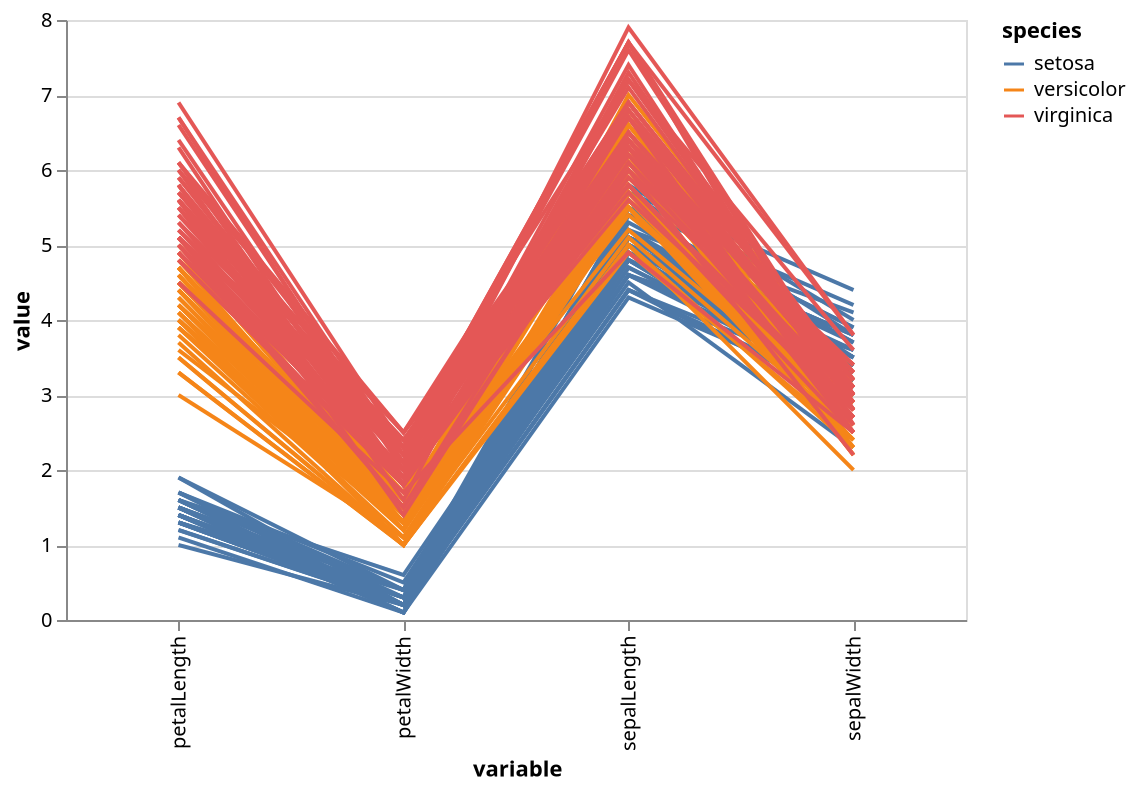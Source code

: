{"mark": "line", "encoding": {"color": {"field": "species", "type": "nominal"}, "detail": {"field": "index", "type": "quantitative"}, "x": {"field": "variable", "type": "nominal"}, "y": {"field": "value", "type": "quantitative"}}, "$schema": "https://vega.github.io/schema/vega-lite/v2.json", "width": 450, "height": 300, "selection": {"grid": {"type": "interval", "bind": "scales"}}, "data": {"values": [{"index": 0, "species": "setosa", "variable": "petalLength", "value": 1.4}, {"index": 1, "species": "setosa", "variable": "petalLength", "value": 1.4}, {"index": 2, "species": "setosa", "variable": "petalLength", "value": 1.3}, {"index": 3, "species": "setosa", "variable": "petalLength", "value": 1.5}, {"index": 4, "species": "setosa", "variable": "petalLength", "value": 1.4}, {"index": 5, "species": "setosa", "variable": "petalLength", "value": 1.7000000000000002}, {"index": 6, "species": "setosa", "variable": "petalLength", "value": 1.4}, {"index": 7, "species": "setosa", "variable": "petalLength", "value": 1.5}, {"index": 8, "species": "setosa", "variable": "petalLength", "value": 1.4}, {"index": 9, "species": "setosa", "variable": "petalLength", "value": 1.5}, {"index": 10, "species": "setosa", "variable": "petalLength", "value": 1.5}, {"index": 11, "species": "setosa", "variable": "petalLength", "value": 1.6}, {"index": 12, "species": "setosa", "variable": "petalLength", "value": 1.4}, {"index": 13, "species": "setosa", "variable": "petalLength", "value": 1.1}, {"index": 14, "species": "setosa", "variable": "petalLength", "value": 1.2}, {"index": 15, "species": "setosa", "variable": "petalLength", "value": 1.5}, {"index": 16, "species": "setosa", "variable": "petalLength", "value": 1.3}, {"index": 17, "species": "setosa", "variable": "petalLength", "value": 1.4}, {"index": 18, "species": "setosa", "variable": "petalLength", "value": 1.7000000000000002}, {"index": 19, "species": "setosa", "variable": "petalLength", "value": 1.5}, {"index": 20, "species": "setosa", "variable": "petalLength", "value": 1.7000000000000002}, {"index": 21, "species": "setosa", "variable": "petalLength", "value": 1.5}, {"index": 22, "species": "setosa", "variable": "petalLength", "value": 1.0}, {"index": 23, "species": "setosa", "variable": "petalLength", "value": 1.7000000000000002}, {"index": 24, "species": "setosa", "variable": "petalLength", "value": 1.9}, {"index": 25, "species": "setosa", "variable": "petalLength", "value": 1.6}, {"index": 26, "species": "setosa", "variable": "petalLength", "value": 1.6}, {"index": 27, "species": "setosa", "variable": "petalLength", "value": 1.5}, {"index": 28, "species": "setosa", "variable": "petalLength", "value": 1.4}, {"index": 29, "species": "setosa", "variable": "petalLength", "value": 1.6}, {"index": 30, "species": "setosa", "variable": "petalLength", "value": 1.6}, {"index": 31, "species": "setosa", "variable": "petalLength", "value": 1.5}, {"index": 32, "species": "setosa", "variable": "petalLength", "value": 1.5}, {"index": 33, "species": "setosa", "variable": "petalLength", "value": 1.4}, {"index": 34, "species": "setosa", "variable": "petalLength", "value": 1.5}, {"index": 35, "species": "setosa", "variable": "petalLength", "value": 1.2}, {"index": 36, "species": "setosa", "variable": "petalLength", "value": 1.3}, {"index": 37, "species": "setosa", "variable": "petalLength", "value": 1.4}, {"index": 38, "species": "setosa", "variable": "petalLength", "value": 1.3}, {"index": 39, "species": "setosa", "variable": "petalLength", "value": 1.5}, {"index": 40, "species": "setosa", "variable": "petalLength", "value": 1.3}, {"index": 41, "species": "setosa", "variable": "petalLength", "value": 1.3}, {"index": 42, "species": "setosa", "variable": "petalLength", "value": 1.3}, {"index": 43, "species": "setosa", "variable": "petalLength", "value": 1.6}, {"index": 44, "species": "setosa", "variable": "petalLength", "value": 1.9}, {"index": 45, "species": "setosa", "variable": "petalLength", "value": 1.4}, {"index": 46, "species": "setosa", "variable": "petalLength", "value": 1.6}, {"index": 47, "species": "setosa", "variable": "petalLength", "value": 1.4}, {"index": 48, "species": "setosa", "variable": "petalLength", "value": 1.5}, {"index": 49, "species": "setosa", "variable": "petalLength", "value": 1.4}, {"index": 50, "species": "versicolor", "variable": "petalLength", "value": 4.7}, {"index": 51, "species": "versicolor", "variable": "petalLength", "value": 4.5}, {"index": 52, "species": "versicolor", "variable": "petalLength", "value": 4.9}, {"index": 53, "species": "versicolor", "variable": "petalLength", "value": 4.0}, {"index": 54, "species": "versicolor", "variable": "petalLength", "value": 4.6}, {"index": 55, "species": "versicolor", "variable": "petalLength", "value": 4.5}, {"index": 56, "species": "versicolor", "variable": "petalLength", "value": 4.7}, {"index": 57, "species": "versicolor", "variable": "petalLength", "value": 3.3}, {"index": 58, "species": "versicolor", "variable": "petalLength", "value": 4.6}, {"index": 59, "species": "versicolor", "variable": "petalLength", "value": 3.9}, {"index": 60, "species": "versicolor", "variable": "petalLength", "value": 3.5}, {"index": 61, "species": "versicolor", "variable": "petalLength", "value": 4.2}, {"index": 62, "species": "versicolor", "variable": "petalLength", "value": 4.0}, {"index": 63, "species": "versicolor", "variable": "petalLength", "value": 4.7}, {"index": 64, "species": "versicolor", "variable": "petalLength", "value": 3.6}, {"index": 65, "species": "versicolor", "variable": "petalLength", "value": 4.4}, {"index": 66, "species": "versicolor", "variable": "petalLength", "value": 4.5}, {"index": 67, "species": "versicolor", "variable": "petalLength", "value": 4.1}, {"index": 68, "species": "versicolor", "variable": "petalLength", "value": 4.5}, {"index": 69, "species": "versicolor", "variable": "petalLength", "value": 3.9}, {"index": 70, "species": "versicolor", "variable": "petalLength", "value": 4.8}, {"index": 71, "species": "versicolor", "variable": "petalLength", "value": 4.0}, {"index": 72, "species": "versicolor", "variable": "petalLength", "value": 4.9}, {"index": 73, "species": "versicolor", "variable": "petalLength", "value": 4.7}, {"index": 74, "species": "versicolor", "variable": "petalLength", "value": 4.3}, {"index": 75, "species": "versicolor", "variable": "petalLength", "value": 4.4}, {"index": 76, "species": "versicolor", "variable": "petalLength", "value": 4.8}, {"index": 77, "species": "versicolor", "variable": "petalLength", "value": 5.0}, {"index": 78, "species": "versicolor", "variable": "petalLength", "value": 4.5}, {"index": 79, "species": "versicolor", "variable": "petalLength", "value": 3.5}, {"index": 80, "species": "versicolor", "variable": "petalLength", "value": 3.8}, {"index": 81, "species": "versicolor", "variable": "petalLength", "value": 3.7}, {"index": 82, "species": "versicolor", "variable": "petalLength", "value": 3.9}, {"index": 83, "species": "versicolor", "variable": "petalLength", "value": 5.1}, {"index": 84, "species": "versicolor", "variable": "petalLength", "value": 4.5}, {"index": 85, "species": "versicolor", "variable": "petalLength", "value": 4.5}, {"index": 86, "species": "versicolor", "variable": "petalLength", "value": 4.7}, {"index": 87, "species": "versicolor", "variable": "petalLength", "value": 4.4}, {"index": 88, "species": "versicolor", "variable": "petalLength", "value": 4.1}, {"index": 89, "species": "versicolor", "variable": "petalLength", "value": 4.0}, {"index": 90, "species": "versicolor", "variable": "petalLength", "value": 4.4}, {"index": 91, "species": "versicolor", "variable": "petalLength", "value": 4.6}, {"index": 92, "species": "versicolor", "variable": "petalLength", "value": 4.0}, {"index": 93, "species": "versicolor", "variable": "petalLength", "value": 3.3}, {"index": 94, "species": "versicolor", "variable": "petalLength", "value": 4.2}, {"index": 95, "species": "versicolor", "variable": "petalLength", "value": 4.2}, {"index": 96, "species": "versicolor", "variable": "petalLength", "value": 4.2}, {"index": 97, "species": "versicolor", "variable": "petalLength", "value": 4.3}, {"index": 98, "species": "versicolor", "variable": "petalLength", "value": 3.0}, {"index": 99, "species": "versicolor", "variable": "petalLength", "value": 4.1}, {"index": 100, "species": "virginica", "variable": "petalLength", "value": 6.0}, {"index": 101, "species": "virginica", "variable": "petalLength", "value": 5.1}, {"index": 102, "species": "virginica", "variable": "petalLength", "value": 5.9}, {"index": 103, "species": "virginica", "variable": "petalLength", "value": 5.6}, {"index": 104, "species": "virginica", "variable": "petalLength", "value": 5.8}, {"index": 105, "species": "virginica", "variable": "petalLength", "value": 6.6}, {"index": 106, "species": "virginica", "variable": "petalLength", "value": 4.5}, {"index": 107, "species": "virginica", "variable": "petalLength", "value": 6.3}, {"index": 108, "species": "virginica", "variable": "petalLength", "value": 5.8}, {"index": 109, "species": "virginica", "variable": "petalLength", "value": 6.1}, {"index": 110, "species": "virginica", "variable": "petalLength", "value": 5.1}, {"index": 111, "species": "virginica", "variable": "petalLength", "value": 5.3}, {"index": 112, "species": "virginica", "variable": "petalLength", "value": 5.5}, {"index": 113, "species": "virginica", "variable": "petalLength", "value": 5.0}, {"index": 114, "species": "virginica", "variable": "petalLength", "value": 5.1}, {"index": 115, "species": "virginica", "variable": "petalLength", "value": 5.3}, {"index": 116, "species": "virginica", "variable": "petalLength", "value": 5.5}, {"index": 117, "species": "virginica", "variable": "petalLength", "value": 6.7}, {"index": 118, "species": "virginica", "variable": "petalLength", "value": 6.9}, {"index": 119, "species": "virginica", "variable": "petalLength", "value": 5.0}, {"index": 120, "species": "virginica", "variable": "petalLength", "value": 5.7}, {"index": 121, "species": "virginica", "variable": "petalLength", "value": 4.9}, {"index": 122, "species": "virginica", "variable": "petalLength", "value": 6.7}, {"index": 123, "species": "virginica", "variable": "petalLength", "value": 4.9}, {"index": 124, "species": "virginica", "variable": "petalLength", "value": 5.7}, {"index": 125, "species": "virginica", "variable": "petalLength", "value": 6.0}, {"index": 126, "species": "virginica", "variable": "petalLength", "value": 4.8}, {"index": 127, "species": "virginica", "variable": "petalLength", "value": 4.9}, {"index": 128, "species": "virginica", "variable": "petalLength", "value": 5.6}, {"index": 129, "species": "virginica", "variable": "petalLength", "value": 5.8}, {"index": 130, "species": "virginica", "variable": "petalLength", "value": 6.1}, {"index": 131, "species": "virginica", "variable": "petalLength", "value": 6.4}, {"index": 132, "species": "virginica", "variable": "petalLength", "value": 5.6}, {"index": 133, "species": "virginica", "variable": "petalLength", "value": 5.1}, {"index": 134, "species": "virginica", "variable": "petalLength", "value": 5.6}, {"index": 135, "species": "virginica", "variable": "petalLength", "value": 6.1}, {"index": 136, "species": "virginica", "variable": "petalLength", "value": 5.6}, {"index": 137, "species": "virginica", "variable": "petalLength", "value": 5.5}, {"index": 138, "species": "virginica", "variable": "petalLength", "value": 4.8}, {"index": 139, "species": "virginica", "variable": "petalLength", "value": 5.4}, {"index": 140, "species": "virginica", "variable": "petalLength", "value": 5.6}, {"index": 141, "species": "virginica", "variable": "petalLength", "value": 5.1}, {"index": 142, "species": "virginica", "variable": "petalLength", "value": 5.1}, {"index": 143, "species": "virginica", "variable": "petalLength", "value": 5.9}, {"index": 144, "species": "virginica", "variable": "petalLength", "value": 5.7}, {"index": 145, "species": "virginica", "variable": "petalLength", "value": 5.2}, {"index": 146, "species": "virginica", "variable": "petalLength", "value": 5.0}, {"index": 147, "species": "virginica", "variable": "petalLength", "value": 5.2}, {"index": 148, "species": "virginica", "variable": "petalLength", "value": 5.4}, {"index": 149, "species": "virginica", "variable": "petalLength", "value": 5.1}, {"index": 0, "species": "setosa", "variable": "petalWidth", "value": 0.2}, {"index": 1, "species": "setosa", "variable": "petalWidth", "value": 0.2}, {"index": 2, "species": "setosa", "variable": "petalWidth", "value": 0.2}, {"index": 3, "species": "setosa", "variable": "petalWidth", "value": 0.2}, {"index": 4, "species": "setosa", "variable": "petalWidth", "value": 0.2}, {"index": 5, "species": "setosa", "variable": "petalWidth", "value": 0.4}, {"index": 6, "species": "setosa", "variable": "petalWidth", "value": 0.30000000000000004}, {"index": 7, "species": "setosa", "variable": "petalWidth", "value": 0.2}, {"index": 8, "species": "setosa", "variable": "petalWidth", "value": 0.2}, {"index": 9, "species": "setosa", "variable": "petalWidth", "value": 0.1}, {"index": 10, "species": "setosa", "variable": "petalWidth", "value": 0.2}, {"index": 11, "species": "setosa", "variable": "petalWidth", "value": 0.2}, {"index": 12, "species": "setosa", "variable": "petalWidth", "value": 0.1}, {"index": 13, "species": "setosa", "variable": "petalWidth", "value": 0.1}, {"index": 14, "species": "setosa", "variable": "petalWidth", "value": 0.2}, {"index": 15, "species": "setosa", "variable": "petalWidth", "value": 0.4}, {"index": 16, "species": "setosa", "variable": "petalWidth", "value": 0.4}, {"index": 17, "species": "setosa", "variable": "petalWidth", "value": 0.30000000000000004}, {"index": 18, "species": "setosa", "variable": "petalWidth", "value": 0.30000000000000004}, {"index": 19, "species": "setosa", "variable": "petalWidth", "value": 0.30000000000000004}, {"index": 20, "species": "setosa", "variable": "petalWidth", "value": 0.2}, {"index": 21, "species": "setosa", "variable": "petalWidth", "value": 0.4}, {"index": 22, "species": "setosa", "variable": "petalWidth", "value": 0.2}, {"index": 23, "species": "setosa", "variable": "petalWidth", "value": 0.5}, {"index": 24, "species": "setosa", "variable": "petalWidth", "value": 0.2}, {"index": 25, "species": "setosa", "variable": "petalWidth", "value": 0.2}, {"index": 26, "species": "setosa", "variable": "petalWidth", "value": 0.4}, {"index": 27, "species": "setosa", "variable": "petalWidth", "value": 0.2}, {"index": 28, "species": "setosa", "variable": "petalWidth", "value": 0.2}, {"index": 29, "species": "setosa", "variable": "petalWidth", "value": 0.2}, {"index": 30, "species": "setosa", "variable": "petalWidth", "value": 0.2}, {"index": 31, "species": "setosa", "variable": "petalWidth", "value": 0.4}, {"index": 32, "species": "setosa", "variable": "petalWidth", "value": 0.1}, {"index": 33, "species": "setosa", "variable": "petalWidth", "value": 0.2}, {"index": 34, "species": "setosa", "variable": "petalWidth", "value": 0.2}, {"index": 35, "species": "setosa", "variable": "petalWidth", "value": 0.2}, {"index": 36, "species": "setosa", "variable": "petalWidth", "value": 0.2}, {"index": 37, "species": "setosa", "variable": "petalWidth", "value": 0.1}, {"index": 38, "species": "setosa", "variable": "petalWidth", "value": 0.2}, {"index": 39, "species": "setosa", "variable": "petalWidth", "value": 0.2}, {"index": 40, "species": "setosa", "variable": "petalWidth", "value": 0.30000000000000004}, {"index": 41, "species": "setosa", "variable": "petalWidth", "value": 0.30000000000000004}, {"index": 42, "species": "setosa", "variable": "petalWidth", "value": 0.2}, {"index": 43, "species": "setosa", "variable": "petalWidth", "value": 0.6000000000000001}, {"index": 44, "species": "setosa", "variable": "petalWidth", "value": 0.4}, {"index": 45, "species": "setosa", "variable": "petalWidth", "value": 0.30000000000000004}, {"index": 46, "species": "setosa", "variable": "petalWidth", "value": 0.2}, {"index": 47, "species": "setosa", "variable": "petalWidth", "value": 0.2}, {"index": 48, "species": "setosa", "variable": "petalWidth", "value": 0.2}, {"index": 49, "species": "setosa", "variable": "petalWidth", "value": 0.2}, {"index": 50, "species": "versicolor", "variable": "petalWidth", "value": 1.4}, {"index": 51, "species": "versicolor", "variable": "petalWidth", "value": 1.5}, {"index": 52, "species": "versicolor", "variable": "petalWidth", "value": 1.5}, {"index": 53, "species": "versicolor", "variable": "petalWidth", "value": 1.3}, {"index": 54, "species": "versicolor", "variable": "petalWidth", "value": 1.5}, {"index": 55, "species": "versicolor", "variable": "petalWidth", "value": 1.3}, {"index": 56, "species": "versicolor", "variable": "petalWidth", "value": 1.6}, {"index": 57, "species": "versicolor", "variable": "petalWidth", "value": 1.0}, {"index": 58, "species": "versicolor", "variable": "petalWidth", "value": 1.3}, {"index": 59, "species": "versicolor", "variable": "petalWidth", "value": 1.4}, {"index": 60, "species": "versicolor", "variable": "petalWidth", "value": 1.0}, {"index": 61, "species": "versicolor", "variable": "petalWidth", "value": 1.5}, {"index": 62, "species": "versicolor", "variable": "petalWidth", "value": 1.0}, {"index": 63, "species": "versicolor", "variable": "petalWidth", "value": 1.4}, {"index": 64, "species": "versicolor", "variable": "petalWidth", "value": 1.3}, {"index": 65, "species": "versicolor", "variable": "petalWidth", "value": 1.4}, {"index": 66, "species": "versicolor", "variable": "petalWidth", "value": 1.5}, {"index": 67, "species": "versicolor", "variable": "petalWidth", "value": 1.0}, {"index": 68, "species": "versicolor", "variable": "petalWidth", "value": 1.5}, {"index": 69, "species": "versicolor", "variable": "petalWidth", "value": 1.1}, {"index": 70, "species": "versicolor", "variable": "petalWidth", "value": 1.8}, {"index": 71, "species": "versicolor", "variable": "petalWidth", "value": 1.3}, {"index": 72, "species": "versicolor", "variable": "petalWidth", "value": 1.5}, {"index": 73, "species": "versicolor", "variable": "petalWidth", "value": 1.2}, {"index": 74, "species": "versicolor", "variable": "petalWidth", "value": 1.3}, {"index": 75, "species": "versicolor", "variable": "petalWidth", "value": 1.4}, {"index": 76, "species": "versicolor", "variable": "petalWidth", "value": 1.4}, {"index": 77, "species": "versicolor", "variable": "petalWidth", "value": 1.7000000000000002}, {"index": 78, "species": "versicolor", "variable": "petalWidth", "value": 1.5}, {"index": 79, "species": "versicolor", "variable": "petalWidth", "value": 1.0}, {"index": 80, "species": "versicolor", "variable": "petalWidth", "value": 1.1}, {"index": 81, "species": "versicolor", "variable": "petalWidth", "value": 1.0}, {"index": 82, "species": "versicolor", "variable": "petalWidth", "value": 1.2}, {"index": 83, "species": "versicolor", "variable": "petalWidth", "value": 1.6}, {"index": 84, "species": "versicolor", "variable": "petalWidth", "value": 1.5}, {"index": 85, "species": "versicolor", "variable": "petalWidth", "value": 1.6}, {"index": 86, "species": "versicolor", "variable": "petalWidth", "value": 1.5}, {"index": 87, "species": "versicolor", "variable": "petalWidth", "value": 1.3}, {"index": 88, "species": "versicolor", "variable": "petalWidth", "value": 1.3}, {"index": 89, "species": "versicolor", "variable": "petalWidth", "value": 1.3}, {"index": 90, "species": "versicolor", "variable": "petalWidth", "value": 1.2}, {"index": 91, "species": "versicolor", "variable": "petalWidth", "value": 1.4}, {"index": 92, "species": "versicolor", "variable": "petalWidth", "value": 1.2}, {"index": 93, "species": "versicolor", "variable": "petalWidth", "value": 1.0}, {"index": 94, "species": "versicolor", "variable": "petalWidth", "value": 1.3}, {"index": 95, "species": "versicolor", "variable": "petalWidth", "value": 1.2}, {"index": 96, "species": "versicolor", "variable": "petalWidth", "value": 1.3}, {"index": 97, "species": "versicolor", "variable": "petalWidth", "value": 1.3}, {"index": 98, "species": "versicolor", "variable": "petalWidth", "value": 1.1}, {"index": 99, "species": "versicolor", "variable": "petalWidth", "value": 1.3}, {"index": 100, "species": "virginica", "variable": "petalWidth", "value": 2.5}, {"index": 101, "species": "virginica", "variable": "petalWidth", "value": 1.9}, {"index": 102, "species": "virginica", "variable": "petalWidth", "value": 2.1}, {"index": 103, "species": "virginica", "variable": "petalWidth", "value": 1.8}, {"index": 104, "species": "virginica", "variable": "petalWidth", "value": 2.2}, {"index": 105, "species": "virginica", "variable": "petalWidth", "value": 2.1}, {"index": 106, "species": "virginica", "variable": "petalWidth", "value": 1.7000000000000002}, {"index": 107, "species": "virginica", "variable": "petalWidth", "value": 1.8}, {"index": 108, "species": "virginica", "variable": "petalWidth", "value": 1.8}, {"index": 109, "species": "virginica", "variable": "petalWidth", "value": 2.5}, {"index": 110, "species": "virginica", "variable": "petalWidth", "value": 2.0}, {"index": 111, "species": "virginica", "variable": "petalWidth", "value": 1.9}, {"index": 112, "species": "virginica", "variable": "petalWidth", "value": 2.1}, {"index": 113, "species": "virginica", "variable": "petalWidth", "value": 2.0}, {"index": 114, "species": "virginica", "variable": "petalWidth", "value": 2.4}, {"index": 115, "species": "virginica", "variable": "petalWidth", "value": 2.3}, {"index": 116, "species": "virginica", "variable": "petalWidth", "value": 1.8}, {"index": 117, "species": "virginica", "variable": "petalWidth", "value": 2.2}, {"index": 118, "species": "virginica", "variable": "petalWidth", "value": 2.3}, {"index": 119, "species": "virginica", "variable": "petalWidth", "value": 1.5}, {"index": 120, "species": "virginica", "variable": "petalWidth", "value": 2.3}, {"index": 121, "species": "virginica", "variable": "petalWidth", "value": 2.0}, {"index": 122, "species": "virginica", "variable": "petalWidth", "value": 2.0}, {"index": 123, "species": "virginica", "variable": "petalWidth", "value": 1.8}, {"index": 124, "species": "virginica", "variable": "petalWidth", "value": 2.1}, {"index": 125, "species": "virginica", "variable": "petalWidth", "value": 1.8}, {"index": 126, "species": "virginica", "variable": "petalWidth", "value": 1.8}, {"index": 127, "species": "virginica", "variable": "petalWidth", "value": 1.8}, {"index": 128, "species": "virginica", "variable": "petalWidth", "value": 2.1}, {"index": 129, "species": "virginica", "variable": "petalWidth", "value": 1.6}, {"index": 130, "species": "virginica", "variable": "petalWidth", "value": 1.9}, {"index": 131, "species": "virginica", "variable": "petalWidth", "value": 2.0}, {"index": 132, "species": "virginica", "variable": "petalWidth", "value": 2.2}, {"index": 133, "species": "virginica", "variable": "petalWidth", "value": 1.5}, {"index": 134, "species": "virginica", "variable": "petalWidth", "value": 1.4}, {"index": 135, "species": "virginica", "variable": "petalWidth", "value": 2.3}, {"index": 136, "species": "virginica", "variable": "petalWidth", "value": 2.4}, {"index": 137, "species": "virginica", "variable": "petalWidth", "value": 1.8}, {"index": 138, "species": "virginica", "variable": "petalWidth", "value": 1.8}, {"index": 139, "species": "virginica", "variable": "petalWidth", "value": 2.1}, {"index": 140, "species": "virginica", "variable": "petalWidth", "value": 2.4}, {"index": 141, "species": "virginica", "variable": "petalWidth", "value": 2.3}, {"index": 142, "species": "virginica", "variable": "petalWidth", "value": 1.9}, {"index": 143, "species": "virginica", "variable": "petalWidth", "value": 2.3}, {"index": 144, "species": "virginica", "variable": "petalWidth", "value": 2.5}, {"index": 145, "species": "virginica", "variable": "petalWidth", "value": 2.3}, {"index": 146, "species": "virginica", "variable": "petalWidth", "value": 1.9}, {"index": 147, "species": "virginica", "variable": "petalWidth", "value": 2.0}, {"index": 148, "species": "virginica", "variable": "petalWidth", "value": 2.3}, {"index": 149, "species": "virginica", "variable": "petalWidth", "value": 1.8}, {"index": 0, "species": "setosa", "variable": "sepalLength", "value": 5.1}, {"index": 1, "species": "setosa", "variable": "sepalLength", "value": 4.9}, {"index": 2, "species": "setosa", "variable": "sepalLength", "value": 4.7}, {"index": 3, "species": "setosa", "variable": "sepalLength", "value": 4.6}, {"index": 4, "species": "setosa", "variable": "sepalLength", "value": 5.0}, {"index": 5, "species": "setosa", "variable": "sepalLength", "value": 5.4}, {"index": 6, "species": "setosa", "variable": "sepalLength", "value": 4.6}, {"index": 7, "species": "setosa", "variable": "sepalLength", "value": 5.0}, {"index": 8, "species": "setosa", "variable": "sepalLength", "value": 4.4}, {"index": 9, "species": "setosa", "variable": "sepalLength", "value": 4.9}, {"index": 10, "species": "setosa", "variable": "sepalLength", "value": 5.4}, {"index": 11, "species": "setosa", "variable": "sepalLength", "value": 4.8}, {"index": 12, "species": "setosa", "variable": "sepalLength", "value": 4.8}, {"index": 13, "species": "setosa", "variable": "sepalLength", "value": 4.3}, {"index": 14, "species": "setosa", "variable": "sepalLength", "value": 5.8}, {"index": 15, "species": "setosa", "variable": "sepalLength", "value": 5.7}, {"index": 16, "species": "setosa", "variable": "sepalLength", "value": 5.4}, {"index": 17, "species": "setosa", "variable": "sepalLength", "value": 5.1}, {"index": 18, "species": "setosa", "variable": "sepalLength", "value": 5.7}, {"index": 19, "species": "setosa", "variable": "sepalLength", "value": 5.1}, {"index": 20, "species": "setosa", "variable": "sepalLength", "value": 5.4}, {"index": 21, "species": "setosa", "variable": "sepalLength", "value": 5.1}, {"index": 22, "species": "setosa", "variable": "sepalLength", "value": 4.6}, {"index": 23, "species": "setosa", "variable": "sepalLength", "value": 5.1}, {"index": 24, "species": "setosa", "variable": "sepalLength", "value": 4.8}, {"index": 25, "species": "setosa", "variable": "sepalLength", "value": 5.0}, {"index": 26, "species": "setosa", "variable": "sepalLength", "value": 5.0}, {"index": 27, "species": "setosa", "variable": "sepalLength", "value": 5.2}, {"index": 28, "species": "setosa", "variable": "sepalLength", "value": 5.2}, {"index": 29, "species": "setosa", "variable": "sepalLength", "value": 4.7}, {"index": 30, "species": "setosa", "variable": "sepalLength", "value": 4.8}, {"index": 31, "species": "setosa", "variable": "sepalLength", "value": 5.4}, {"index": 32, "species": "setosa", "variable": "sepalLength", "value": 5.2}, {"index": 33, "species": "setosa", "variable": "sepalLength", "value": 5.5}, {"index": 34, "species": "setosa", "variable": "sepalLength", "value": 4.9}, {"index": 35, "species": "setosa", "variable": "sepalLength", "value": 5.0}, {"index": 36, "species": "setosa", "variable": "sepalLength", "value": 5.5}, {"index": 37, "species": "setosa", "variable": "sepalLength", "value": 4.9}, {"index": 38, "species": "setosa", "variable": "sepalLength", "value": 4.4}, {"index": 39, "species": "setosa", "variable": "sepalLength", "value": 5.1}, {"index": 40, "species": "setosa", "variable": "sepalLength", "value": 5.0}, {"index": 41, "species": "setosa", "variable": "sepalLength", "value": 4.5}, {"index": 42, "species": "setosa", "variable": "sepalLength", "value": 4.4}, {"index": 43, "species": "setosa", "variable": "sepalLength", "value": 5.0}, {"index": 44, "species": "setosa", "variable": "sepalLength", "value": 5.1}, {"index": 45, "species": "setosa", "variable": "sepalLength", "value": 4.8}, {"index": 46, "species": "setosa", "variable": "sepalLength", "value": 5.1}, {"index": 47, "species": "setosa", "variable": "sepalLength", "value": 4.6}, {"index": 48, "species": "setosa", "variable": "sepalLength", "value": 5.3}, {"index": 49, "species": "setosa", "variable": "sepalLength", "value": 5.0}, {"index": 50, "species": "versicolor", "variable": "sepalLength", "value": 7.0}, {"index": 51, "species": "versicolor", "variable": "sepalLength", "value": 6.4}, {"index": 52, "species": "versicolor", "variable": "sepalLength", "value": 6.9}, {"index": 53, "species": "versicolor", "variable": "sepalLength", "value": 5.5}, {"index": 54, "species": "versicolor", "variable": "sepalLength", "value": 6.5}, {"index": 55, "species": "versicolor", "variable": "sepalLength", "value": 5.7}, {"index": 56, "species": "versicolor", "variable": "sepalLength", "value": 6.3}, {"index": 57, "species": "versicolor", "variable": "sepalLength", "value": 4.9}, {"index": 58, "species": "versicolor", "variable": "sepalLength", "value": 6.6}, {"index": 59, "species": "versicolor", "variable": "sepalLength", "value": 5.2}, {"index": 60, "species": "versicolor", "variable": "sepalLength", "value": 5.0}, {"index": 61, "species": "versicolor", "variable": "sepalLength", "value": 5.9}, {"index": 62, "species": "versicolor", "variable": "sepalLength", "value": 6.0}, {"index": 63, "species": "versicolor", "variable": "sepalLength", "value": 6.1}, {"index": 64, "species": "versicolor", "variable": "sepalLength", "value": 5.6}, {"index": 65, "species": "versicolor", "variable": "sepalLength", "value": 6.7}, {"index": 66, "species": "versicolor", "variable": "sepalLength", "value": 5.6}, {"index": 67, "species": "versicolor", "variable": "sepalLength", "value": 5.8}, {"index": 68, "species": "versicolor", "variable": "sepalLength", "value": 6.2}, {"index": 69, "species": "versicolor", "variable": "sepalLength", "value": 5.6}, {"index": 70, "species": "versicolor", "variable": "sepalLength", "value": 5.9}, {"index": 71, "species": "versicolor", "variable": "sepalLength", "value": 6.1}, {"index": 72, "species": "versicolor", "variable": "sepalLength", "value": 6.3}, {"index": 73, "species": "versicolor", "variable": "sepalLength", "value": 6.1}, {"index": 74, "species": "versicolor", "variable": "sepalLength", "value": 6.4}, {"index": 75, "species": "versicolor", "variable": "sepalLength", "value": 6.6}, {"index": 76, "species": "versicolor", "variable": "sepalLength", "value": 6.8}, {"index": 77, "species": "versicolor", "variable": "sepalLength", "value": 6.7}, {"index": 78, "species": "versicolor", "variable": "sepalLength", "value": 6.0}, {"index": 79, "species": "versicolor", "variable": "sepalLength", "value": 5.7}, {"index": 80, "species": "versicolor", "variable": "sepalLength", "value": 5.5}, {"index": 81, "species": "versicolor", "variable": "sepalLength", "value": 5.5}, {"index": 82, "species": "versicolor", "variable": "sepalLength", "value": 5.8}, {"index": 83, "species": "versicolor", "variable": "sepalLength", "value": 6.0}, {"index": 84, "species": "versicolor", "variable": "sepalLength", "value": 5.4}, {"index": 85, "species": "versicolor", "variable": "sepalLength", "value": 6.0}, {"index": 86, "species": "versicolor", "variable": "sepalLength", "value": 6.7}, {"index": 87, "species": "versicolor", "variable": "sepalLength", "value": 6.3}, {"index": 88, "species": "versicolor", "variable": "sepalLength", "value": 5.6}, {"index": 89, "species": "versicolor", "variable": "sepalLength", "value": 5.5}, {"index": 90, "species": "versicolor", "variable": "sepalLength", "value": 5.5}, {"index": 91, "species": "versicolor", "variable": "sepalLength", "value": 6.1}, {"index": 92, "species": "versicolor", "variable": "sepalLength", "value": 5.8}, {"index": 93, "species": "versicolor", "variable": "sepalLength", "value": 5.0}, {"index": 94, "species": "versicolor", "variable": "sepalLength", "value": 5.6}, {"index": 95, "species": "versicolor", "variable": "sepalLength", "value": 5.7}, {"index": 96, "species": "versicolor", "variable": "sepalLength", "value": 5.7}, {"index": 97, "species": "versicolor", "variable": "sepalLength", "value": 6.2}, {"index": 98, "species": "versicolor", "variable": "sepalLength", "value": 5.1}, {"index": 99, "species": "versicolor", "variable": "sepalLength", "value": 5.7}, {"index": 100, "species": "virginica", "variable": "sepalLength", "value": 6.3}, {"index": 101, "species": "virginica", "variable": "sepalLength", "value": 5.8}, {"index": 102, "species": "virginica", "variable": "sepalLength", "value": 7.1}, {"index": 103, "species": "virginica", "variable": "sepalLength", "value": 6.3}, {"index": 104, "species": "virginica", "variable": "sepalLength", "value": 6.5}, {"index": 105, "species": "virginica", "variable": "sepalLength", "value": 7.6}, {"index": 106, "species": "virginica", "variable": "sepalLength", "value": 4.9}, {"index": 107, "species": "virginica", "variable": "sepalLength", "value": 7.3}, {"index": 108, "species": "virginica", "variable": "sepalLength", "value": 6.7}, {"index": 109, "species": "virginica", "variable": "sepalLength", "value": 7.2}, {"index": 110, "species": "virginica", "variable": "sepalLength", "value": 6.5}, {"index": 111, "species": "virginica", "variable": "sepalLength", "value": 6.4}, {"index": 112, "species": "virginica", "variable": "sepalLength", "value": 6.8}, {"index": 113, "species": "virginica", "variable": "sepalLength", "value": 5.7}, {"index": 114, "species": "virginica", "variable": "sepalLength", "value": 5.8}, {"index": 115, "species": "virginica", "variable": "sepalLength", "value": 6.4}, {"index": 116, "species": "virginica", "variable": "sepalLength", "value": 6.5}, {"index": 117, "species": "virginica", "variable": "sepalLength", "value": 7.7}, {"index": 118, "species": "virginica", "variable": "sepalLength", "value": 7.7}, {"index": 119, "species": "virginica", "variable": "sepalLength", "value": 6.0}, {"index": 120, "species": "virginica", "variable": "sepalLength", "value": 6.9}, {"index": 121, "species": "virginica", "variable": "sepalLength", "value": 5.6}, {"index": 122, "species": "virginica", "variable": "sepalLength", "value": 7.7}, {"index": 123, "species": "virginica", "variable": "sepalLength", "value": 6.3}, {"index": 124, "species": "virginica", "variable": "sepalLength", "value": 6.7}, {"index": 125, "species": "virginica", "variable": "sepalLength", "value": 7.2}, {"index": 126, "species": "virginica", "variable": "sepalLength", "value": 6.2}, {"index": 127, "species": "virginica", "variable": "sepalLength", "value": 6.1}, {"index": 128, "species": "virginica", "variable": "sepalLength", "value": 6.4}, {"index": 129, "species": "virginica", "variable": "sepalLength", "value": 7.2}, {"index": 130, "species": "virginica", "variable": "sepalLength", "value": 7.4}, {"index": 131, "species": "virginica", "variable": "sepalLength", "value": 7.9}, {"index": 132, "species": "virginica", "variable": "sepalLength", "value": 6.4}, {"index": 133, "species": "virginica", "variable": "sepalLength", "value": 6.3}, {"index": 134, "species": "virginica", "variable": "sepalLength", "value": 6.1}, {"index": 135, "species": "virginica", "variable": "sepalLength", "value": 7.7}, {"index": 136, "species": "virginica", "variable": "sepalLength", "value": 6.3}, {"index": 137, "species": "virginica", "variable": "sepalLength", "value": 6.4}, {"index": 138, "species": "virginica", "variable": "sepalLength", "value": 6.0}, {"index": 139, "species": "virginica", "variable": "sepalLength", "value": 6.9}, {"index": 140, "species": "virginica", "variable": "sepalLength", "value": 6.7}, {"index": 141, "species": "virginica", "variable": "sepalLength", "value": 6.9}, {"index": 142, "species": "virginica", "variable": "sepalLength", "value": 5.8}, {"index": 143, "species": "virginica", "variable": "sepalLength", "value": 6.8}, {"index": 144, "species": "virginica", "variable": "sepalLength", "value": 6.7}, {"index": 145, "species": "virginica", "variable": "sepalLength", "value": 6.7}, {"index": 146, "species": "virginica", "variable": "sepalLength", "value": 6.3}, {"index": 147, "species": "virginica", "variable": "sepalLength", "value": 6.5}, {"index": 148, "species": "virginica", "variable": "sepalLength", "value": 6.2}, {"index": 149, "species": "virginica", "variable": "sepalLength", "value": 5.9}, {"index": 0, "species": "setosa", "variable": "sepalWidth", "value": 3.5}, {"index": 1, "species": "setosa", "variable": "sepalWidth", "value": 3.0}, {"index": 2, "species": "setosa", "variable": "sepalWidth", "value": 3.2}, {"index": 3, "species": "setosa", "variable": "sepalWidth", "value": 3.1}, {"index": 4, "species": "setosa", "variable": "sepalWidth", "value": 3.6}, {"index": 5, "species": "setosa", "variable": "sepalWidth", "value": 3.9}, {"index": 6, "species": "setosa", "variable": "sepalWidth", "value": 3.4}, {"index": 7, "species": "setosa", "variable": "sepalWidth", "value": 3.4}, {"index": 8, "species": "setosa", "variable": "sepalWidth", "value": 2.9}, {"index": 9, "species": "setosa", "variable": "sepalWidth", "value": 3.1}, {"index": 10, "species": "setosa", "variable": "sepalWidth", "value": 3.7}, {"index": 11, "species": "setosa", "variable": "sepalWidth", "value": 3.4}, {"index": 12, "species": "setosa", "variable": "sepalWidth", "value": 3.0}, {"index": 13, "species": "setosa", "variable": "sepalWidth", "value": 3.0}, {"index": 14, "species": "setosa", "variable": "sepalWidth", "value": 4.0}, {"index": 15, "species": "setosa", "variable": "sepalWidth", "value": 4.4}, {"index": 16, "species": "setosa", "variable": "sepalWidth", "value": 3.9}, {"index": 17, "species": "setosa", "variable": "sepalWidth", "value": 3.5}, {"index": 18, "species": "setosa", "variable": "sepalWidth", "value": 3.8}, {"index": 19, "species": "setosa", "variable": "sepalWidth", "value": 3.8}, {"index": 20, "species": "setosa", "variable": "sepalWidth", "value": 3.4}, {"index": 21, "species": "setosa", "variable": "sepalWidth", "value": 3.7}, {"index": 22, "species": "setosa", "variable": "sepalWidth", "value": 3.6}, {"index": 23, "species": "setosa", "variable": "sepalWidth", "value": 3.3}, {"index": 24, "species": "setosa", "variable": "sepalWidth", "value": 3.4}, {"index": 25, "species": "setosa", "variable": "sepalWidth", "value": 3.0}, {"index": 26, "species": "setosa", "variable": "sepalWidth", "value": 3.4}, {"index": 27, "species": "setosa", "variable": "sepalWidth", "value": 3.5}, {"index": 28, "species": "setosa", "variable": "sepalWidth", "value": 3.4}, {"index": 29, "species": "setosa", "variable": "sepalWidth", "value": 3.2}, {"index": 30, "species": "setosa", "variable": "sepalWidth", "value": 3.1}, {"index": 31, "species": "setosa", "variable": "sepalWidth", "value": 3.4}, {"index": 32, "species": "setosa", "variable": "sepalWidth", "value": 4.1}, {"index": 33, "species": "setosa", "variable": "sepalWidth", "value": 4.2}, {"index": 34, "species": "setosa", "variable": "sepalWidth", "value": 3.1}, {"index": 35, "species": "setosa", "variable": "sepalWidth", "value": 3.2}, {"index": 36, "species": "setosa", "variable": "sepalWidth", "value": 3.5}, {"index": 37, "species": "setosa", "variable": "sepalWidth", "value": 3.6}, {"index": 38, "species": "setosa", "variable": "sepalWidth", "value": 3.0}, {"index": 39, "species": "setosa", "variable": "sepalWidth", "value": 3.4}, {"index": 40, "species": "setosa", "variable": "sepalWidth", "value": 3.5}, {"index": 41, "species": "setosa", "variable": "sepalWidth", "value": 2.3}, {"index": 42, "species": "setosa", "variable": "sepalWidth", "value": 3.2}, {"index": 43, "species": "setosa", "variable": "sepalWidth", "value": 3.5}, {"index": 44, "species": "setosa", "variable": "sepalWidth", "value": 3.8}, {"index": 45, "species": "setosa", "variable": "sepalWidth", "value": 3.0}, {"index": 46, "species": "setosa", "variable": "sepalWidth", "value": 3.8}, {"index": 47, "species": "setosa", "variable": "sepalWidth", "value": 3.2}, {"index": 48, "species": "setosa", "variable": "sepalWidth", "value": 3.7}, {"index": 49, "species": "setosa", "variable": "sepalWidth", "value": 3.3}, {"index": 50, "species": "versicolor", "variable": "sepalWidth", "value": 3.2}, {"index": 51, "species": "versicolor", "variable": "sepalWidth", "value": 3.2}, {"index": 52, "species": "versicolor", "variable": "sepalWidth", "value": 3.1}, {"index": 53, "species": "versicolor", "variable": "sepalWidth", "value": 2.3}, {"index": 54, "species": "versicolor", "variable": "sepalWidth", "value": 2.8}, {"index": 55, "species": "versicolor", "variable": "sepalWidth", "value": 2.8}, {"index": 56, "species": "versicolor", "variable": "sepalWidth", "value": 3.3}, {"index": 57, "species": "versicolor", "variable": "sepalWidth", "value": 2.4}, {"index": 58, "species": "versicolor", "variable": "sepalWidth", "value": 2.9}, {"index": 59, "species": "versicolor", "variable": "sepalWidth", "value": 2.7}, {"index": 60, "species": "versicolor", "variable": "sepalWidth", "value": 2.0}, {"index": 61, "species": "versicolor", "variable": "sepalWidth", "value": 3.0}, {"index": 62, "species": "versicolor", "variable": "sepalWidth", "value": 2.2}, {"index": 63, "species": "versicolor", "variable": "sepalWidth", "value": 2.9}, {"index": 64, "species": "versicolor", "variable": "sepalWidth", "value": 2.9}, {"index": 65, "species": "versicolor", "variable": "sepalWidth", "value": 3.1}, {"index": 66, "species": "versicolor", "variable": "sepalWidth", "value": 3.0}, {"index": 67, "species": "versicolor", "variable": "sepalWidth", "value": 2.7}, {"index": 68, "species": "versicolor", "variable": "sepalWidth", "value": 2.2}, {"index": 69, "species": "versicolor", "variable": "sepalWidth", "value": 2.5}, {"index": 70, "species": "versicolor", "variable": "sepalWidth", "value": 3.2}, {"index": 71, "species": "versicolor", "variable": "sepalWidth", "value": 2.8}, {"index": 72, "species": "versicolor", "variable": "sepalWidth", "value": 2.5}, {"index": 73, "species": "versicolor", "variable": "sepalWidth", "value": 2.8}, {"index": 74, "species": "versicolor", "variable": "sepalWidth", "value": 2.9}, {"index": 75, "species": "versicolor", "variable": "sepalWidth", "value": 3.0}, {"index": 76, "species": "versicolor", "variable": "sepalWidth", "value": 2.8}, {"index": 77, "species": "versicolor", "variable": "sepalWidth", "value": 3.0}, {"index": 78, "species": "versicolor", "variable": "sepalWidth", "value": 2.9}, {"index": 79, "species": "versicolor", "variable": "sepalWidth", "value": 2.6}, {"index": 80, "species": "versicolor", "variable": "sepalWidth", "value": 2.4}, {"index": 81, "species": "versicolor", "variable": "sepalWidth", "value": 2.4}, {"index": 82, "species": "versicolor", "variable": "sepalWidth", "value": 2.7}, {"index": 83, "species": "versicolor", "variable": "sepalWidth", "value": 2.7}, {"index": 84, "species": "versicolor", "variable": "sepalWidth", "value": 3.0}, {"index": 85, "species": "versicolor", "variable": "sepalWidth", "value": 3.4}, {"index": 86, "species": "versicolor", "variable": "sepalWidth", "value": 3.1}, {"index": 87, "species": "versicolor", "variable": "sepalWidth", "value": 2.3}, {"index": 88, "species": "versicolor", "variable": "sepalWidth", "value": 3.0}, {"index": 89, "species": "versicolor", "variable": "sepalWidth", "value": 2.5}, {"index": 90, "species": "versicolor", "variable": "sepalWidth", "value": 2.6}, {"index": 91, "species": "versicolor", "variable": "sepalWidth", "value": 3.0}, {"index": 92, "species": "versicolor", "variable": "sepalWidth", "value": 2.6}, {"index": 93, "species": "versicolor", "variable": "sepalWidth", "value": 2.3}, {"index": 94, "species": "versicolor", "variable": "sepalWidth", "value": 2.7}, {"index": 95, "species": "versicolor", "variable": "sepalWidth", "value": 3.0}, {"index": 96, "species": "versicolor", "variable": "sepalWidth", "value": 2.9}, {"index": 97, "species": "versicolor", "variable": "sepalWidth", "value": 2.9}, {"index": 98, "species": "versicolor", "variable": "sepalWidth", "value": 2.5}, {"index": 99, "species": "versicolor", "variable": "sepalWidth", "value": 2.8}, {"index": 100, "species": "virginica", "variable": "sepalWidth", "value": 3.3}, {"index": 101, "species": "virginica", "variable": "sepalWidth", "value": 2.7}, {"index": 102, "species": "virginica", "variable": "sepalWidth", "value": 3.0}, {"index": 103, "species": "virginica", "variable": "sepalWidth", "value": 2.9}, {"index": 104, "species": "virginica", "variable": "sepalWidth", "value": 3.0}, {"index": 105, "species": "virginica", "variable": "sepalWidth", "value": 3.0}, {"index": 106, "species": "virginica", "variable": "sepalWidth", "value": 2.5}, {"index": 107, "species": "virginica", "variable": "sepalWidth", "value": 2.9}, {"index": 108, "species": "virginica", "variable": "sepalWidth", "value": 2.5}, {"index": 109, "species": "virginica", "variable": "sepalWidth", "value": 3.6}, {"index": 110, "species": "virginica", "variable": "sepalWidth", "value": 3.2}, {"index": 111, "species": "virginica", "variable": "sepalWidth", "value": 2.7}, {"index": 112, "species": "virginica", "variable": "sepalWidth", "value": 3.0}, {"index": 113, "species": "virginica", "variable": "sepalWidth", "value": 2.5}, {"index": 114, "species": "virginica", "variable": "sepalWidth", "value": 2.8}, {"index": 115, "species": "virginica", "variable": "sepalWidth", "value": 3.2}, {"index": 116, "species": "virginica", "variable": "sepalWidth", "value": 3.0}, {"index": 117, "species": "virginica", "variable": "sepalWidth", "value": 3.8}, {"index": 118, "species": "virginica", "variable": "sepalWidth", "value": 2.6}, {"index": 119, "species": "virginica", "variable": "sepalWidth", "value": 2.2}, {"index": 120, "species": "virginica", "variable": "sepalWidth", "value": 3.2}, {"index": 121, "species": "virginica", "variable": "sepalWidth", "value": 2.8}, {"index": 122, "species": "virginica", "variable": "sepalWidth", "value": 2.8}, {"index": 123, "species": "virginica", "variable": "sepalWidth", "value": 2.7}, {"index": 124, "species": "virginica", "variable": "sepalWidth", "value": 3.3}, {"index": 125, "species": "virginica", "variable": "sepalWidth", "value": 3.2}, {"index": 126, "species": "virginica", "variable": "sepalWidth", "value": 2.8}, {"index": 127, "species": "virginica", "variable": "sepalWidth", "value": 3.0}, {"index": 128, "species": "virginica", "variable": "sepalWidth", "value": 2.8}, {"index": 129, "species": "virginica", "variable": "sepalWidth", "value": 3.0}, {"index": 130, "species": "virginica", "variable": "sepalWidth", "value": 2.8}, {"index": 131, "species": "virginica", "variable": "sepalWidth", "value": 3.8}, {"index": 132, "species": "virginica", "variable": "sepalWidth", "value": 2.8}, {"index": 133, "species": "virginica", "variable": "sepalWidth", "value": 2.8}, {"index": 134, "species": "virginica", "variable": "sepalWidth", "value": 2.6}, {"index": 135, "species": "virginica", "variable": "sepalWidth", "value": 3.0}, {"index": 136, "species": "virginica", "variable": "sepalWidth", "value": 3.4}, {"index": 137, "species": "virginica", "variable": "sepalWidth", "value": 3.1}, {"index": 138, "species": "virginica", "variable": "sepalWidth", "value": 3.0}, {"index": 139, "species": "virginica", "variable": "sepalWidth", "value": 3.1}, {"index": 140, "species": "virginica", "variable": "sepalWidth", "value": 3.1}, {"index": 141, "species": "virginica", "variable": "sepalWidth", "value": 3.1}, {"index": 142, "species": "virginica", "variable": "sepalWidth", "value": 2.7}, {"index": 143, "species": "virginica", "variable": "sepalWidth", "value": 3.2}, {"index": 144, "species": "virginica", "variable": "sepalWidth", "value": 3.3}, {"index": 145, "species": "virginica", "variable": "sepalWidth", "value": 3.0}, {"index": 146, "species": "virginica", "variable": "sepalWidth", "value": 2.5}, {"index": 147, "species": "virginica", "variable": "sepalWidth", "value": 3.0}, {"index": 148, "species": "virginica", "variable": "sepalWidth", "value": 3.4}, {"index": 149, "species": "virginica", "variable": "sepalWidth", "value": 3.0}]}}